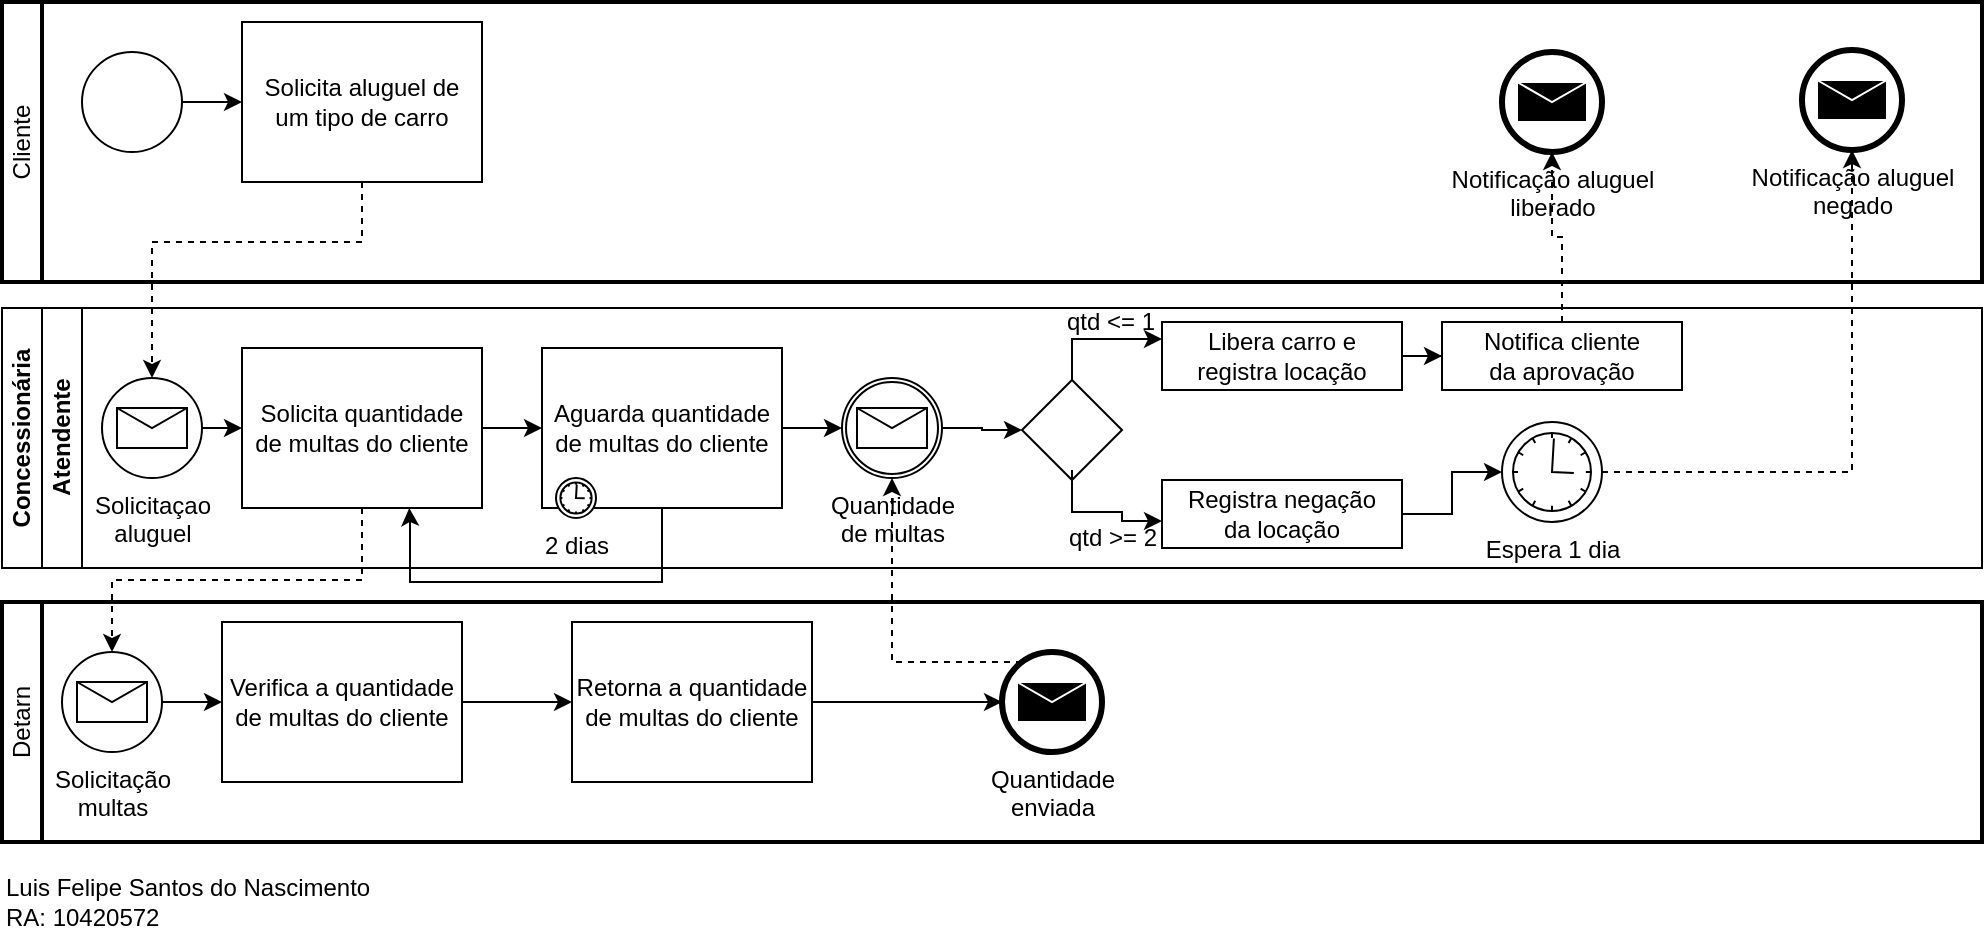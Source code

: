 <mxfile version="26.2.14">
  <diagram name="Page-1" id="2a216829-ef6e-dabb-86c1-c78162f3ba2b">
    <mxGraphModel dx="1246" dy="857" grid="1" gridSize="10" guides="1" tooltips="1" connect="1" arrows="1" fold="1" page="1" pageScale="1" pageWidth="850" pageHeight="1100" background="none" math="0" shadow="0">
      <root>
        <mxCell id="0" />
        <mxCell id="1" parent="0" />
        <mxCell id="ptnX_WMRokKFWW9QDgh9-1" value="Cliente" style="swimlane;html=1;startSize=20;fontStyle=0;collapsible=0;horizontal=0;swimlaneLine=1;swimlaneFillColor=#ffffff;strokeWidth=2;whiteSpace=wrap;" vertex="1" parent="1">
          <mxGeometry x="80" y="20" width="990" height="140" as="geometry" />
        </mxCell>
        <mxCell id="ptnX_WMRokKFWW9QDgh9-2" value="" style="points=[[0.145,0.145,0],[0.5,0,0],[0.855,0.145,0],[1,0.5,0],[0.855,0.855,0],[0.5,1,0],[0.145,0.855,0],[0,0.5,0]];shape=mxgraph.bpmn.event;html=1;verticalLabelPosition=bottom;labelBackgroundColor=#ffffff;verticalAlign=top;align=center;perimeter=ellipsePerimeter;outlineConnect=0;aspect=fixed;outline=standard;symbol=general;" vertex="1" parent="ptnX_WMRokKFWW9QDgh9-1">
          <mxGeometry x="40" y="25" width="50" height="50" as="geometry" />
        </mxCell>
        <mxCell id="ptnX_WMRokKFWW9QDgh9-3" value="Solicita aluguel de&lt;div&gt;um tipo de carro&lt;/div&gt;" style="points=[[0.25,0,0],[0.5,0,0],[0.75,0,0],[1,0.25,0],[1,0.5,0],[1,0.75,0],[0.75,1,0],[0.5,1,0],[0.25,1,0],[0,0.75,0],[0,0.5,0],[0,0.25,0]];shape=mxgraph.bpmn.task2;whiteSpace=wrap;rectStyle=rounded;size=10;html=1;container=1;expand=0;collapsible=0;taskMarker=abstract;" vertex="1" parent="ptnX_WMRokKFWW9QDgh9-1">
          <mxGeometry x="120" y="10" width="120" height="80" as="geometry" />
        </mxCell>
        <mxCell id="ptnX_WMRokKFWW9QDgh9-4" style="edgeStyle=orthogonalEdgeStyle;rounded=0;orthogonalLoop=1;jettySize=auto;html=1;exitX=1;exitY=0.5;exitDx=0;exitDy=0;exitPerimeter=0;entryX=0;entryY=0.5;entryDx=0;entryDy=0;entryPerimeter=0;" edge="1" parent="ptnX_WMRokKFWW9QDgh9-1" source="ptnX_WMRokKFWW9QDgh9-2" target="ptnX_WMRokKFWW9QDgh9-3">
          <mxGeometry relative="1" as="geometry" />
        </mxCell>
        <mxCell id="ptnX_WMRokKFWW9QDgh9-55" value="Notificação aluguel&lt;div&gt;liberado&lt;/div&gt;" style="points=[[0.145,0.145,0],[0.5,0,0],[0.855,0.145,0],[1,0.5,0],[0.855,0.855,0],[0.5,1,0],[0.145,0.855,0],[0,0.5,0]];shape=mxgraph.bpmn.event;html=1;verticalLabelPosition=bottom;labelBackgroundColor=#ffffff;verticalAlign=top;align=center;perimeter=ellipsePerimeter;outlineConnect=0;aspect=fixed;outline=end;symbol=message;" vertex="1" parent="ptnX_WMRokKFWW9QDgh9-1">
          <mxGeometry x="750" y="25" width="50" height="50" as="geometry" />
        </mxCell>
        <mxCell id="ptnX_WMRokKFWW9QDgh9-59" value="Notificação aluguel&lt;div&gt;negado&lt;/div&gt;" style="points=[[0.145,0.145,0],[0.5,0,0],[0.855,0.145,0],[1,0.5,0],[0.855,0.855,0],[0.5,1,0],[0.145,0.855,0],[0,0.5,0]];shape=mxgraph.bpmn.event;html=1;verticalLabelPosition=bottom;labelBackgroundColor=#ffffff;verticalAlign=top;align=center;perimeter=ellipsePerimeter;outlineConnect=0;aspect=fixed;outline=end;symbol=message;" vertex="1" parent="ptnX_WMRokKFWW9QDgh9-1">
          <mxGeometry x="900" y="24" width="50" height="50" as="geometry" />
        </mxCell>
        <mxCell id="ptnX_WMRokKFWW9QDgh9-10" value="Concessionária" style="swimlane;html=1;childLayout=stackLayout;resizeParent=1;resizeParentMax=0;horizontal=0;startSize=20;horizontalStack=0;whiteSpace=wrap;" vertex="1" parent="1">
          <mxGeometry x="80" y="173" width="990" height="130" as="geometry" />
        </mxCell>
        <mxCell id="ptnX_WMRokKFWW9QDgh9-13" value="Atendente" style="swimlane;html=1;startSize=20;horizontal=0;" vertex="1" parent="ptnX_WMRokKFWW9QDgh9-10">
          <mxGeometry x="20" width="970" height="130" as="geometry" />
        </mxCell>
        <mxCell id="ptnX_WMRokKFWW9QDgh9-14" value="Solicitaçao&lt;div&gt;aluguel&lt;/div&gt;" style="points=[[0.145,0.145,0],[0.5,0,0],[0.855,0.145,0],[1,0.5,0],[0.855,0.855,0],[0.5,1,0],[0.145,0.855,0],[0,0.5,0]];shape=mxgraph.bpmn.event;html=1;verticalLabelPosition=bottom;labelBackgroundColor=#ffffff;verticalAlign=top;align=center;perimeter=ellipsePerimeter;outlineConnect=0;aspect=fixed;outline=standard;symbol=message;" vertex="1" parent="ptnX_WMRokKFWW9QDgh9-13">
          <mxGeometry x="30" y="35" width="50" height="50" as="geometry" />
        </mxCell>
        <mxCell id="ptnX_WMRokKFWW9QDgh9-16" value="Solicita quantidade&lt;div&gt;de multas do cliente&lt;/div&gt;" style="points=[[0.25,0,0],[0.5,0,0],[0.75,0,0],[1,0.25,0],[1,0.5,0],[1,0.75,0],[0.75,1,0],[0.5,1,0],[0.25,1,0],[0,0.75,0],[0,0.5,0],[0,0.25,0]];shape=mxgraph.bpmn.task2;whiteSpace=wrap;rectStyle=rounded;size=10;html=1;container=1;expand=0;collapsible=0;taskMarker=abstract;" vertex="1" parent="ptnX_WMRokKFWW9QDgh9-13">
          <mxGeometry x="100" y="20" width="120" height="80" as="geometry" />
        </mxCell>
        <mxCell id="ptnX_WMRokKFWW9QDgh9-17" style="edgeStyle=orthogonalEdgeStyle;rounded=0;orthogonalLoop=1;jettySize=auto;html=1;exitX=1;exitY=0.5;exitDx=0;exitDy=0;exitPerimeter=0;entryX=0;entryY=0.5;entryDx=0;entryDy=0;entryPerimeter=0;" edge="1" parent="ptnX_WMRokKFWW9QDgh9-13" source="ptnX_WMRokKFWW9QDgh9-14" target="ptnX_WMRokKFWW9QDgh9-16">
          <mxGeometry relative="1" as="geometry" />
        </mxCell>
        <mxCell id="ptnX_WMRokKFWW9QDgh9-32" style="edgeStyle=orthogonalEdgeStyle;rounded=0;orthogonalLoop=1;jettySize=auto;html=1;entryX=0.697;entryY=1;entryDx=0;entryDy=0;entryPerimeter=0;" edge="1" parent="ptnX_WMRokKFWW9QDgh9-13" source="ptnX_WMRokKFWW9QDgh9-26" target="ptnX_WMRokKFWW9QDgh9-16">
          <mxGeometry relative="1" as="geometry">
            <mxPoint x="160.0" y="107" as="targetPoint" />
            <Array as="points">
              <mxPoint x="310" y="137" />
              <mxPoint x="184" y="137" />
              <mxPoint x="184" y="107" />
              <mxPoint x="184" y="107" />
            </Array>
          </mxGeometry>
        </mxCell>
        <mxCell id="ptnX_WMRokKFWW9QDgh9-35" value="" style="edgeStyle=orthogonalEdgeStyle;rounded=0;orthogonalLoop=1;jettySize=auto;html=1;" edge="1" parent="ptnX_WMRokKFWW9QDgh9-13" source="ptnX_WMRokKFWW9QDgh9-26" target="ptnX_WMRokKFWW9QDgh9-34">
          <mxGeometry relative="1" as="geometry" />
        </mxCell>
        <mxCell id="ptnX_WMRokKFWW9QDgh9-26" value="Aguarda quantidade&lt;div&gt;de multas do cliente&lt;/div&gt;" style="points=[[0.25,0,0],[0.5,0,0],[0.75,0,0],[1,0.25,0],[1,0.5,0],[1,0.75,0],[0.75,1,0],[0.5,1,0],[0.25,1,0],[0,0.75,0],[0,0.5,0],[0,0.25,0]];shape=mxgraph.bpmn.task2;whiteSpace=wrap;rectStyle=rounded;size=10;html=1;container=1;expand=0;collapsible=0;taskMarker=abstract;" vertex="1" parent="ptnX_WMRokKFWW9QDgh9-13">
          <mxGeometry x="250" y="20" width="120" height="80" as="geometry" />
        </mxCell>
        <mxCell id="ptnX_WMRokKFWW9QDgh9-28" value="2 dias" style="points=[[0.145,0.145,0],[0.5,0,0],[0.855,0.145,0],[1,0.5,0],[0.855,0.855,0],[0.5,1,0],[0.145,0.855,0],[0,0.5,0]];shape=mxgraph.bpmn.event;html=1;verticalLabelPosition=bottom;labelBackgroundColor=#ffffff;verticalAlign=top;align=center;perimeter=ellipsePerimeter;outlineConnect=0;aspect=fixed;outline=standard;symbol=timer;" vertex="1" parent="ptnX_WMRokKFWW9QDgh9-26">
          <mxGeometry x="7" y="65" width="20" height="20" as="geometry" />
        </mxCell>
        <mxCell id="ptnX_WMRokKFWW9QDgh9-27" style="edgeStyle=orthogonalEdgeStyle;rounded=0;orthogonalLoop=1;jettySize=auto;html=1;exitX=1;exitY=0.5;exitDx=0;exitDy=0;exitPerimeter=0;entryX=0;entryY=0.5;entryDx=0;entryDy=0;entryPerimeter=0;" edge="1" parent="ptnX_WMRokKFWW9QDgh9-13" source="ptnX_WMRokKFWW9QDgh9-16" target="ptnX_WMRokKFWW9QDgh9-26">
          <mxGeometry relative="1" as="geometry" />
        </mxCell>
        <mxCell id="ptnX_WMRokKFWW9QDgh9-42" style="edgeStyle=orthogonalEdgeStyle;rounded=0;orthogonalLoop=1;jettySize=auto;html=1;" edge="1" parent="ptnX_WMRokKFWW9QDgh9-13" source="ptnX_WMRokKFWW9QDgh9-34" target="ptnX_WMRokKFWW9QDgh9-41">
          <mxGeometry relative="1" as="geometry" />
        </mxCell>
        <mxCell id="ptnX_WMRokKFWW9QDgh9-34" value="Quantidade&lt;div&gt;de multas&lt;/div&gt;" style="points=[[0.145,0.145,0],[0.5,0,0],[0.855,0.145,0],[1,0.5,0],[0.855,0.855,0],[0.5,1,0],[0.145,0.855,0],[0,0.5,0]];shape=mxgraph.bpmn.event;html=1;verticalLabelPosition=bottom;labelBackgroundColor=#ffffff;verticalAlign=top;align=center;perimeter=ellipsePerimeter;outlineConnect=0;aspect=fixed;outline=catching;symbol=message;" vertex="1" parent="ptnX_WMRokKFWW9QDgh9-13">
          <mxGeometry x="400" y="35" width="50" height="50" as="geometry" />
        </mxCell>
        <mxCell id="ptnX_WMRokKFWW9QDgh9-41" value="" style="points=[[0.25,0.25,0],[0.5,0,0],[0.75,0.25,0],[1,0.5,0],[0.75,0.75,0],[0.5,1,0],[0.25,0.75,0],[0,0.5,0]];shape=mxgraph.bpmn.gateway2;html=1;verticalLabelPosition=bottom;labelBackgroundColor=#ffffff;verticalAlign=top;align=center;perimeter=rhombusPerimeter;outlineConnect=0;outline=none;symbol=none;" vertex="1" parent="ptnX_WMRokKFWW9QDgh9-13">
          <mxGeometry x="490" y="36" width="50" height="50" as="geometry" />
        </mxCell>
        <mxCell id="ptnX_WMRokKFWW9QDgh9-43" value="Libera carro e&lt;div&gt;registra locação&lt;/div&gt;" style="points=[[0.25,0,0],[0.5,0,0],[0.75,0,0],[1,0.25,0],[1,0.5,0],[1,0.75,0],[0.75,1,0],[0.5,1,0],[0.25,1,0],[0,0.75,0],[0,0.5,0],[0,0.25,0]];shape=mxgraph.bpmn.task2;whiteSpace=wrap;rectStyle=rounded;size=10;html=1;container=1;expand=0;collapsible=0;taskMarker=abstract;" vertex="1" parent="ptnX_WMRokKFWW9QDgh9-13">
          <mxGeometry x="560" y="7" width="120" height="34" as="geometry" />
        </mxCell>
        <mxCell id="ptnX_WMRokKFWW9QDgh9-58" style="edgeStyle=orthogonalEdgeStyle;rounded=0;orthogonalLoop=1;jettySize=auto;html=1;" edge="1" parent="ptnX_WMRokKFWW9QDgh9-13" source="ptnX_WMRokKFWW9QDgh9-44" target="ptnX_WMRokKFWW9QDgh9-57">
          <mxGeometry relative="1" as="geometry" />
        </mxCell>
        <mxCell id="ptnX_WMRokKFWW9QDgh9-44" value="Registra negação&lt;div&gt;da locação&lt;/div&gt;" style="points=[[0.25,0,0],[0.5,0,0],[0.75,0,0],[1,0.25,0],[1,0.5,0],[1,0.75,0],[0.75,1,0],[0.5,1,0],[0.25,1,0],[0,0.75,0],[0,0.5,0],[0,0.25,0]];shape=mxgraph.bpmn.task2;whiteSpace=wrap;rectStyle=rounded;size=10;html=1;container=1;expand=0;collapsible=0;taskMarker=abstract;" vertex="1" parent="ptnX_WMRokKFWW9QDgh9-13">
          <mxGeometry x="560" y="86" width="120" height="34" as="geometry" />
        </mxCell>
        <mxCell id="ptnX_WMRokKFWW9QDgh9-45" value="Notifica cliente&lt;div&gt;da aprovação&lt;/div&gt;" style="points=[[0.25,0,0],[0.5,0,0],[0.75,0,0],[1,0.25,0],[1,0.5,0],[1,0.75,0],[0.75,1,0],[0.5,1,0],[0.25,1,0],[0,0.75,0],[0,0.5,0],[0,0.25,0]];shape=mxgraph.bpmn.task2;whiteSpace=wrap;rectStyle=rounded;size=10;html=1;container=1;expand=0;collapsible=0;taskMarker=abstract;" vertex="1" parent="ptnX_WMRokKFWW9QDgh9-13">
          <mxGeometry x="700" y="7" width="120" height="34" as="geometry" />
        </mxCell>
        <mxCell id="ptnX_WMRokKFWW9QDgh9-49" style="edgeStyle=orthogonalEdgeStyle;rounded=0;orthogonalLoop=1;jettySize=auto;html=1;exitX=0.5;exitY=0;exitDx=0;exitDy=0;exitPerimeter=0;entryX=0;entryY=0.25;entryDx=0;entryDy=0;entryPerimeter=0;" edge="1" parent="ptnX_WMRokKFWW9QDgh9-13" source="ptnX_WMRokKFWW9QDgh9-41" target="ptnX_WMRokKFWW9QDgh9-43">
          <mxGeometry relative="1" as="geometry" />
        </mxCell>
        <mxCell id="ptnX_WMRokKFWW9QDgh9-50" style="edgeStyle=orthogonalEdgeStyle;rounded=0;orthogonalLoop=1;jettySize=auto;html=1;entryX=0;entryY=0.5;entryDx=0;entryDy=0;entryPerimeter=0;" edge="1" parent="ptnX_WMRokKFWW9QDgh9-13" source="ptnX_WMRokKFWW9QDgh9-43" target="ptnX_WMRokKFWW9QDgh9-45">
          <mxGeometry relative="1" as="geometry" />
        </mxCell>
        <mxCell id="ptnX_WMRokKFWW9QDgh9-53" style="edgeStyle=orthogonalEdgeStyle;rounded=0;orthogonalLoop=1;jettySize=auto;html=1;entryX=0;entryY=0.75;entryDx=0;entryDy=0;entryPerimeter=0;" edge="1" parent="ptnX_WMRokKFWW9QDgh9-13">
          <mxGeometry relative="1" as="geometry">
            <mxPoint x="515" y="81" as="sourcePoint" />
            <mxPoint x="560" y="106.5" as="targetPoint" />
            <Array as="points">
              <mxPoint x="515" y="102" />
              <mxPoint x="540" y="102" />
              <mxPoint x="540" y="106" />
            </Array>
          </mxGeometry>
        </mxCell>
        <mxCell id="ptnX_WMRokKFWW9QDgh9-54" value="qtd &amp;gt;= 2" style="text;html=1;align=center;verticalAlign=middle;resizable=0;points=[];autosize=1;strokeColor=none;fillColor=none;" vertex="1" parent="ptnX_WMRokKFWW9QDgh9-13">
          <mxGeometry x="500" y="100" width="70" height="30" as="geometry" />
        </mxCell>
        <mxCell id="ptnX_WMRokKFWW9QDgh9-57" value="Espera 1 dia" style="points=[[0.145,0.145,0],[0.5,0,0],[0.855,0.145,0],[1,0.5,0],[0.855,0.855,0],[0.5,1,0],[0.145,0.855,0],[0,0.5,0]];shape=mxgraph.bpmn.event;html=1;verticalLabelPosition=bottom;labelBackgroundColor=#ffffff;verticalAlign=top;align=center;perimeter=ellipsePerimeter;outlineConnect=0;aspect=fixed;outline=standard;symbol=timer;" vertex="1" parent="ptnX_WMRokKFWW9QDgh9-13">
          <mxGeometry x="730" y="57" width="50" height="50" as="geometry" />
        </mxCell>
        <mxCell id="ptnX_WMRokKFWW9QDgh9-15" style="edgeStyle=orthogonalEdgeStyle;rounded=0;orthogonalLoop=1;jettySize=auto;html=1;exitX=0.5;exitY=1;exitDx=0;exitDy=0;exitPerimeter=0;dashed=1;" edge="1" parent="1" source="ptnX_WMRokKFWW9QDgh9-3" target="ptnX_WMRokKFWW9QDgh9-14">
          <mxGeometry relative="1" as="geometry">
            <Array as="points">
              <mxPoint x="260" y="140" />
              <mxPoint x="155" y="140" />
            </Array>
          </mxGeometry>
        </mxCell>
        <mxCell id="ptnX_WMRokKFWW9QDgh9-18" value="Detarn" style="swimlane;html=1;startSize=20;fontStyle=0;collapsible=0;horizontal=0;swimlaneLine=1;swimlaneFillColor=#ffffff;strokeWidth=2;whiteSpace=wrap;" vertex="1" parent="1">
          <mxGeometry x="80" y="320" width="990" height="120" as="geometry" />
        </mxCell>
        <mxCell id="ptnX_WMRokKFWW9QDgh9-37" style="edgeStyle=orthogonalEdgeStyle;rounded=0;orthogonalLoop=1;jettySize=auto;html=1;exitX=1;exitY=0.5;exitDx=0;exitDy=0;exitPerimeter=0;" edge="1" parent="ptnX_WMRokKFWW9QDgh9-18" source="ptnX_WMRokKFWW9QDgh9-23" target="ptnX_WMRokKFWW9QDgh9-36">
          <mxGeometry relative="1" as="geometry" />
        </mxCell>
        <mxCell id="ptnX_WMRokKFWW9QDgh9-23" value="Solicitação&lt;div&gt;multas&lt;/div&gt;" style="points=[[0.145,0.145,0],[0.5,0,0],[0.855,0.145,0],[1,0.5,0],[0.855,0.855,0],[0.5,1,0],[0.145,0.855,0],[0,0.5,0]];shape=mxgraph.bpmn.event;html=1;verticalLabelPosition=bottom;labelBackgroundColor=#ffffff;verticalAlign=top;align=center;perimeter=ellipsePerimeter;outlineConnect=0;aspect=fixed;outline=standard;symbol=message;" vertex="1" parent="ptnX_WMRokKFWW9QDgh9-18">
          <mxGeometry x="30" y="25" width="50" height="50" as="geometry" />
        </mxCell>
        <mxCell id="ptnX_WMRokKFWW9QDgh9-36" value="Verifica a quantidade&lt;div&gt;de multas do cliente&lt;/div&gt;" style="points=[[0.25,0,0],[0.5,0,0],[0.75,0,0],[1,0.25,0],[1,0.5,0],[1,0.75,0],[0.75,1,0],[0.5,1,0],[0.25,1,0],[0,0.75,0],[0,0.5,0],[0,0.25,0]];shape=mxgraph.bpmn.task2;whiteSpace=wrap;rectStyle=rounded;size=10;html=1;container=1;expand=0;collapsible=0;taskMarker=abstract;" vertex="1" parent="ptnX_WMRokKFWW9QDgh9-18">
          <mxGeometry x="110" y="10" width="120" height="80" as="geometry" />
        </mxCell>
        <mxCell id="ptnX_WMRokKFWW9QDgh9-38" value="Retorna a quantidade&lt;div&gt;de multas do cliente&lt;/div&gt;" style="points=[[0.25,0,0],[0.5,0,0],[0.75,0,0],[1,0.25,0],[1,0.5,0],[1,0.75,0],[0.75,1,0],[0.5,1,0],[0.25,1,0],[0,0.75,0],[0,0.5,0],[0,0.25,0]];shape=mxgraph.bpmn.task2;whiteSpace=wrap;rectStyle=rounded;size=10;html=1;container=1;expand=0;collapsible=0;taskMarker=abstract;" vertex="1" parent="ptnX_WMRokKFWW9QDgh9-18">
          <mxGeometry x="285" y="10" width="120" height="80" as="geometry" />
        </mxCell>
        <mxCell id="ptnX_WMRokKFWW9QDgh9-39" style="edgeStyle=orthogonalEdgeStyle;rounded=0;orthogonalLoop=1;jettySize=auto;html=1;exitX=1;exitY=0.5;exitDx=0;exitDy=0;exitPerimeter=0;entryX=0;entryY=0.5;entryDx=0;entryDy=0;entryPerimeter=0;" edge="1" parent="ptnX_WMRokKFWW9QDgh9-18" source="ptnX_WMRokKFWW9QDgh9-36" target="ptnX_WMRokKFWW9QDgh9-38">
          <mxGeometry relative="1" as="geometry" />
        </mxCell>
        <mxCell id="ptnX_WMRokKFWW9QDgh9-61" value="Quantidade&lt;div&gt;enviada&lt;/div&gt;" style="points=[[0.145,0.145,0],[0.5,0,0],[0.855,0.145,0],[1,0.5,0],[0.855,0.855,0],[0.5,1,0],[0.145,0.855,0],[0,0.5,0]];shape=mxgraph.bpmn.event;html=1;verticalLabelPosition=bottom;labelBackgroundColor=#ffffff;verticalAlign=top;align=center;perimeter=ellipsePerimeter;outlineConnect=0;aspect=fixed;outline=end;symbol=message;" vertex="1" parent="ptnX_WMRokKFWW9QDgh9-18">
          <mxGeometry x="500" y="25" width="50" height="50" as="geometry" />
        </mxCell>
        <mxCell id="ptnX_WMRokKFWW9QDgh9-62" style="edgeStyle=orthogonalEdgeStyle;rounded=0;orthogonalLoop=1;jettySize=auto;html=1;entryX=0;entryY=0.5;entryDx=0;entryDy=0;entryPerimeter=0;" edge="1" parent="ptnX_WMRokKFWW9QDgh9-18" source="ptnX_WMRokKFWW9QDgh9-38" target="ptnX_WMRokKFWW9QDgh9-61">
          <mxGeometry relative="1" as="geometry" />
        </mxCell>
        <mxCell id="ptnX_WMRokKFWW9QDgh9-24" style="edgeStyle=orthogonalEdgeStyle;rounded=0;orthogonalLoop=1;jettySize=auto;html=1;exitX=0.5;exitY=1;exitDx=0;exitDy=0;exitPerimeter=0;entryX=0.5;entryY=0;entryDx=0;entryDy=0;entryPerimeter=0;dashed=1;" edge="1" parent="1" source="ptnX_WMRokKFWW9QDgh9-16" target="ptnX_WMRokKFWW9QDgh9-23">
          <mxGeometry relative="1" as="geometry" />
        </mxCell>
        <mxCell id="ptnX_WMRokKFWW9QDgh9-51" value="qtd &amp;lt;= 1" style="text;html=1;align=center;verticalAlign=middle;resizable=0;points=[];autosize=1;strokeColor=none;fillColor=none;" vertex="1" parent="1">
          <mxGeometry x="599" y="165" width="70" height="30" as="geometry" />
        </mxCell>
        <mxCell id="ptnX_WMRokKFWW9QDgh9-56" style="edgeStyle=orthogonalEdgeStyle;rounded=0;orthogonalLoop=1;jettySize=auto;html=1;entryX=0.5;entryY=1;entryDx=0;entryDy=0;entryPerimeter=0;dashed=1;" edge="1" parent="1" source="ptnX_WMRokKFWW9QDgh9-45" target="ptnX_WMRokKFWW9QDgh9-55">
          <mxGeometry relative="1" as="geometry" />
        </mxCell>
        <mxCell id="ptnX_WMRokKFWW9QDgh9-60" style="edgeStyle=orthogonalEdgeStyle;rounded=0;orthogonalLoop=1;jettySize=auto;html=1;dashed=1;" edge="1" parent="1" source="ptnX_WMRokKFWW9QDgh9-57" target="ptnX_WMRokKFWW9QDgh9-59">
          <mxGeometry relative="1" as="geometry" />
        </mxCell>
        <mxCell id="ptnX_WMRokKFWW9QDgh9-63" style="edgeStyle=orthogonalEdgeStyle;rounded=0;orthogonalLoop=1;jettySize=auto;html=1;dashed=1;" edge="1" parent="1" source="ptnX_WMRokKFWW9QDgh9-61" target="ptnX_WMRokKFWW9QDgh9-34">
          <mxGeometry relative="1" as="geometry">
            <Array as="points">
              <mxPoint x="605" y="350" />
              <mxPoint x="525" y="350" />
            </Array>
          </mxGeometry>
        </mxCell>
        <mxCell id="ptnX_WMRokKFWW9QDgh9-65" value="Luis Felipe Santos do Nascimento&lt;div&gt;RA: 10420572&lt;/div&gt;" style="text;html=1;align=left;verticalAlign=middle;resizable=0;points=[];autosize=1;strokeColor=none;fillColor=none;" vertex="1" parent="1">
          <mxGeometry x="80" y="450" width="210" height="40" as="geometry" />
        </mxCell>
      </root>
    </mxGraphModel>
  </diagram>
</mxfile>
